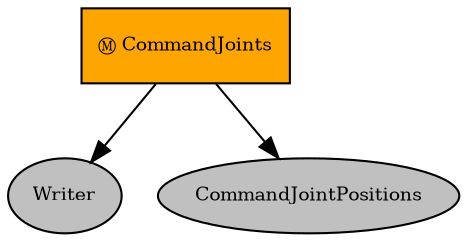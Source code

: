digraph pastafarianism {
ordering=out;
graph [fontname="times-roman"];
node [fontname="times-roman"];
edge [fontname="times-roman"];
CommandJoints [fillcolor=orange, fontcolor=black, fontsize=9, label="Ⓜ CommandJoints", shape=box, style=filled];
Writer [fillcolor=gray, fontcolor=black, fontsize=9, label=Writer, shape=ellipse, style=filled];
CommandJoints -> Writer;
CommandJointPositions [fillcolor=gray, fontcolor=black, fontsize=9, label=CommandJointPositions, shape=ellipse, style=filled];
CommandJoints -> CommandJointPositions;
}
